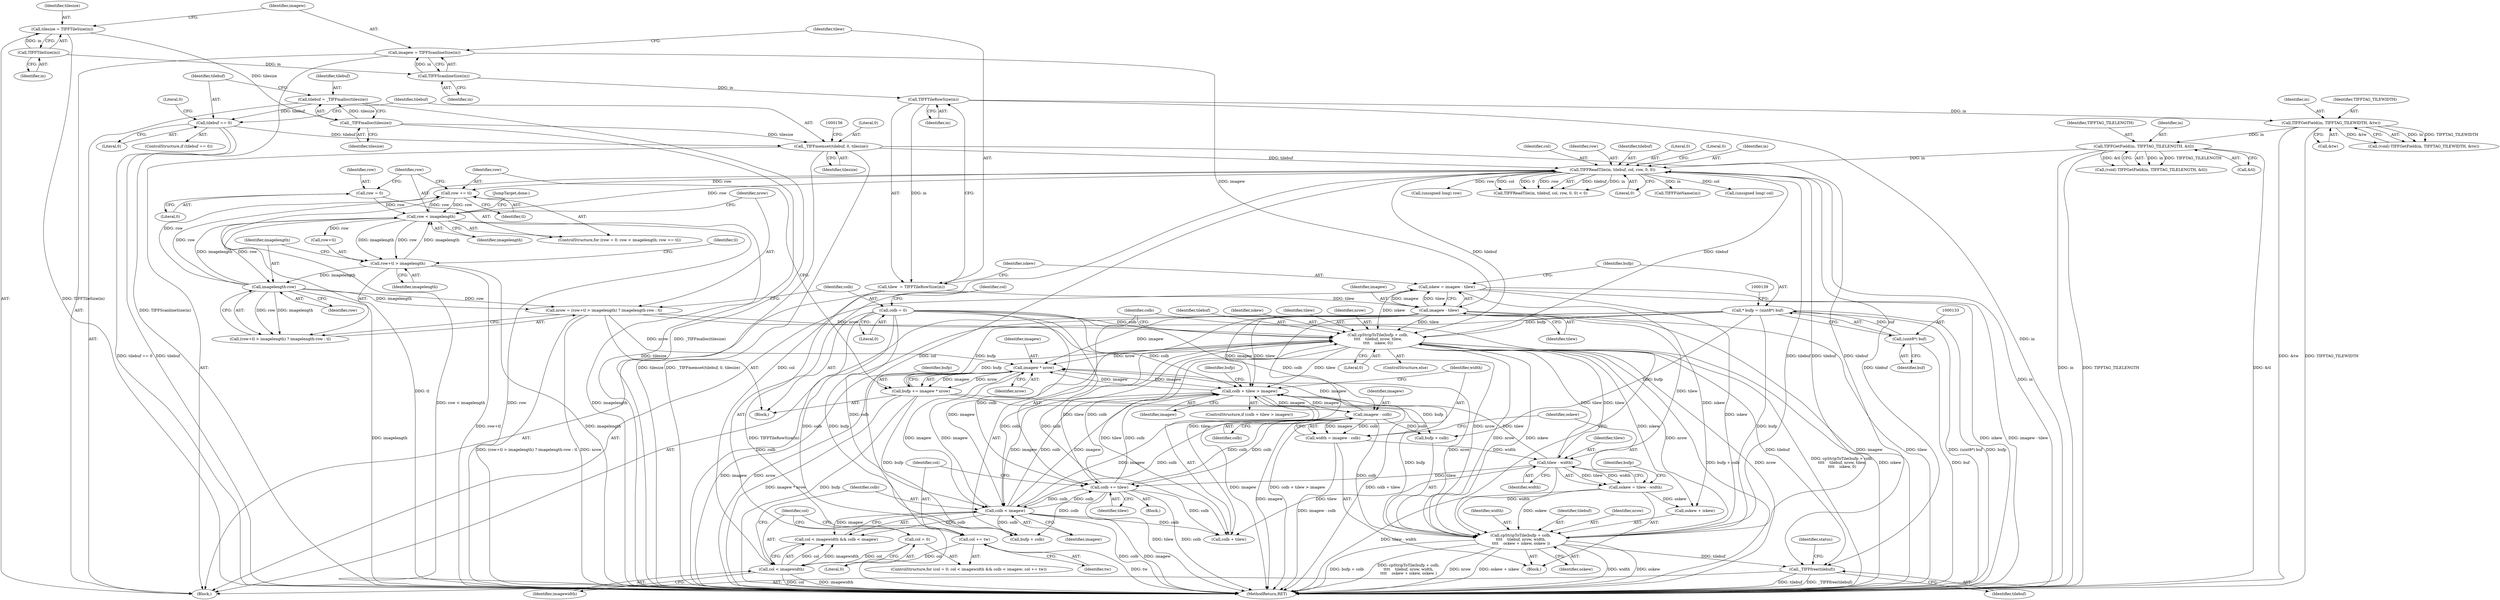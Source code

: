 digraph "0_libtiff_5ad9d8016fbb60109302d558f7edb2cb2a3bb8e3@API" {
"1000290" [label="(Call,_TIFFfree(tilebuf))"];
"1000151" [label="(Call,_TIFFmemset(tilebuf, 0, tilesize))"];
"1000146" [label="(Call,tilebuf == 0)"];
"1000141" [label="(Call,tilebuf = _TIFFmalloc(tilesize))"];
"1000143" [label="(Call,_TIFFmalloc(tilesize))"];
"1000108" [label="(Call,tilesize = TIFFTileSize(in))"];
"1000110" [label="(Call,TIFFTileSize(in))"];
"1000272" [label="(Call,cpStripToTile(bufp + colb,\n\t\t\t\t    tilebuf, nrow, tilew,\n\t\t\t\t    iskew, 0))"];
"1000284" [label="(Call,bufp += imagew * nrow)"];
"1000286" [label="(Call,imagew * nrow)"];
"1000251" [label="(Call,imagew - colb)"];
"1000242" [label="(Call,colb + tilew > imagew)"];
"1000281" [label="(Call,colb += tilew)"];
"1000257" [label="(Call,tilew - width)"];
"1000126" [label="(Call,imagew - tilew)"];
"1000114" [label="(Call,imagew = TIFFScanlineSize(in))"];
"1000116" [label="(Call,TIFFScanlineSize(in))"];
"1000119" [label="(Call,tilew  = TIFFTileRowSize(in))"];
"1000121" [label="(Call,TIFFTileRowSize(in))"];
"1000249" [label="(Call,width = imagew - colb)"];
"1000194" [label="(Call,colb = 0)"];
"1000206" [label="(Call,colb < imagew)"];
"1000181" [label="(Call,nrow = (row+tl > imagelength) ? imagelength-row : tl)"];
"1000189" [label="(Call,imagelength-row)"];
"1000184" [label="(Call,row+tl > imagelength)"];
"1000173" [label="(Call,row < imagelength)"];
"1000170" [label="(Call,row = 0)"];
"1000176" [label="(Call,row += tl)"];
"1000216" [label="(Call,TIFFReadTile(in, tilebuf, col, row, 0, 0))"];
"1000164" [label="(Call,TIFFGetField(in, TIFFTAG_TILELENGTH, &tl))"];
"1000157" [label="(Call,TIFFGetField(in, TIFFTAG_TILEWIDTH, &tw))"];
"1000260" [label="(Call,cpStripToTile(bufp + colb,\n\t\t\t\t    tilebuf, nrow, width,\n\t\t\t\t    oskew + iskew, oskew ))"];
"1000130" [label="(Call,* bufp = (uint8*) buf)"];
"1000132" [label="(Call,(uint8*) buf)"];
"1000255" [label="(Call,oskew = tilew - width)"];
"1000124" [label="(Call,iskew = imagew - tilew)"];
"1000203" [label="(Call,col < imagewidth)"];
"1000209" [label="(Call,col += tw)"];
"1000199" [label="(Call,col = 0)"];
"1000195" [label="(Identifier,colb)"];
"1000204" [label="(Identifier,col)"];
"1000110" [label="(Call,TIFFTileSize(in))"];
"1000276" [label="(Identifier,tilebuf)"];
"1000172" [label="(Literal,0)"];
"1000281" [label="(Call,colb += tilew)"];
"1000178" [label="(Identifier,tl)"];
"1000270" [label="(Identifier,oskew)"];
"1000234" [label="(Call,(unsigned long) row)"];
"1000130" [label="(Call,* bufp = (uint8*) buf)"];
"1000132" [label="(Call,(uint8*) buf)"];
"1000251" [label="(Call,imagew - colb)"];
"1000196" [label="(Literal,0)"];
"1000162" [label="(Call,(void) TIFFGetField(in, TIFFTAG_TILELENGTH, &tl))"];
"1000242" [label="(Call,colb + tilew > imagew)"];
"1000116" [label="(Call,TIFFScanlineSize(in))"];
"1000271" [label="(ControlStructure,else)"];
"1000194" [label="(Call,colb = 0)"];
"1000122" [label="(Identifier,in)"];
"1000176" [label="(Call,row += tl)"];
"1000175" [label="(Identifier,imagelength)"];
"1000215" [label="(Call,TIFFReadTile(in, tilebuf, col, row, 0, 0) < 0)"];
"1000219" [label="(Identifier,col)"];
"1000131" [label="(Identifier,bufp)"];
"1000260" [label="(Call,cpStripToTile(bufp + colb,\n\t\t\t\t    tilebuf, nrow, width,\n\t\t\t\t    oskew + iskew, oskew ))"];
"1000198" [label="(ControlStructure,for (col = 0; col < imagewidth && colb < imagew; col += tw))"];
"1000150" [label="(Literal,0)"];
"1000280" [label="(Literal,0)"];
"1000212" [label="(Block,)"];
"1000253" [label="(Identifier,colb)"];
"1000188" [label="(Identifier,imagelength)"];
"1000181" [label="(Call,nrow = (row+tl > imagelength) ? imagelength-row : tl)"];
"1000262" [label="(Identifier,bufp)"];
"1000256" [label="(Identifier,oskew)"];
"1000285" [label="(Identifier,bufp)"];
"1000154" [label="(Identifier,tilesize)"];
"1000182" [label="(Identifier,nrow)"];
"1000152" [label="(Identifier,tilebuf)"];
"1000246" [label="(Identifier,imagew)"];
"1000243" [label="(Call,colb + tilew)"];
"1000165" [label="(Identifier,in)"];
"1000247" [label="(Block,)"];
"1000207" [label="(Identifier,colb)"];
"1000279" [label="(Identifier,iskew)"];
"1000222" [label="(Literal,0)"];
"1000289" [label="(JumpTarget,done:)"];
"1000121" [label="(Call,TIFFTileRowSize(in))"];
"1000126" [label="(Call,imagew - tilew)"];
"1000151" [label="(Call,_TIFFmemset(tilebuf, 0, tilesize))"];
"1000216" [label="(Call,TIFFReadTile(in, tilebuf, col, row, 0, 0))"];
"1000147" [label="(Identifier,tilebuf)"];
"1000148" [label="(Literal,0)"];
"1000145" [label="(ControlStructure,if (tilebuf == 0))"];
"1000177" [label="(Identifier,row)"];
"1000146" [label="(Call,tilebuf == 0)"];
"1000115" [label="(Identifier,imagew)"];
"1000220" [label="(Identifier,row)"];
"1000286" [label="(Call,imagew * nrow)"];
"1000111" [label="(Identifier,in)"];
"1000273" [label="(Call,bufp + colb)"];
"1000267" [label="(Call,oskew + iskew)"];
"1000155" [label="(Call,(void) TIFFGetField(in, TIFFTAG_TILEWIDTH, &tw))"];
"1000108" [label="(Call,tilesize = TIFFTileSize(in))"];
"1000250" [label="(Identifier,width)"];
"1000203" [label="(Call,col < imagewidth)"];
"1000125" [label="(Identifier,iskew)"];
"1000191" [label="(Identifier,row)"];
"1000192" [label="(Identifier,tl)"];
"1000278" [label="(Identifier,tilew)"];
"1000206" [label="(Call,colb < imagew)"];
"1000153" [label="(Literal,0)"];
"1000228" [label="(Call,TIFFFileName(in))"];
"1000277" [label="(Identifier,nrow)"];
"1000124" [label="(Call,iskew = imagew - tilew)"];
"1000294" [label="(MethodReturn,RET)"];
"1000282" [label="(Identifier,colb)"];
"1000158" [label="(Identifier,in)"];
"1000274" [label="(Identifier,bufp)"];
"1000218" [label="(Identifier,tilebuf)"];
"1000221" [label="(Literal,0)"];
"1000164" [label="(Call,TIFFGetField(in, TIFFTAG_TILELENGTH, &tl))"];
"1000171" [label="(Identifier,row)"];
"1000266" [label="(Identifier,width)"];
"1000200" [label="(Identifier,col)"];
"1000261" [label="(Call,bufp + colb)"];
"1000209" [label="(Call,col += tw)"];
"1000249" [label="(Call,width = imagew - colb)"];
"1000144" [label="(Identifier,tilesize)"];
"1000119" [label="(Call,tilew  = TIFFTileRowSize(in))"];
"1000120" [label="(Identifier,tilew)"];
"1000184" [label="(Call,row+tl > imagelength)"];
"1000264" [label="(Identifier,tilebuf)"];
"1000117" [label="(Identifier,in)"];
"1000166" [label="(Identifier,TIFFTAG_TILELENGTH)"];
"1000272" [label="(Call,cpStripToTile(bufp + colb,\n\t\t\t\t    tilebuf, nrow, tilew,\n\t\t\t\t    iskew, 0))"];
"1000143" [label="(Call,_TIFFmalloc(tilesize))"];
"1000170" [label="(Call,row = 0)"];
"1000293" [label="(Identifier,status)"];
"1000128" [label="(Identifier,tilew)"];
"1000190" [label="(Identifier,imagelength)"];
"1000258" [label="(Identifier,tilew)"];
"1000283" [label="(Identifier,tilew)"];
"1000160" [label="(Call,&tw)"];
"1000241" [label="(ControlStructure,if (colb + tilew > imagew))"];
"1000223" [label="(Literal,0)"];
"1000208" [label="(Identifier,imagew)"];
"1000185" [label="(Call,row+tl)"];
"1000157" [label="(Call,TIFFGetField(in, TIFFTAG_TILEWIDTH, &tw))"];
"1000211" [label="(Identifier,tw)"];
"1000179" [label="(Block,)"];
"1000183" [label="(Call,(row+tl > imagelength) ? imagelength-row : tl)"];
"1000290" [label="(Call,_TIFFfree(tilebuf))"];
"1000255" [label="(Call,oskew = tilew - width)"];
"1000114" [label="(Call,imagew = TIFFScanlineSize(in))"];
"1000231" [label="(Call,(unsigned long) col)"];
"1000201" [label="(Literal,0)"];
"1000291" [label="(Identifier,tilebuf)"];
"1000265" [label="(Identifier,nrow)"];
"1000202" [label="(Call,col < imagewidth && colb < imagew)"];
"1000169" [label="(ControlStructure,for (row = 0; row < imagelength; row += tl))"];
"1000259" [label="(Identifier,width)"];
"1000199" [label="(Call,col = 0)"];
"1000205" [label="(Identifier,imagewidth)"];
"1000284" [label="(Call,bufp += imagew * nrow)"];
"1000102" [label="(Block,)"];
"1000174" [label="(Identifier,row)"];
"1000210" [label="(Identifier,col)"];
"1000142" [label="(Identifier,tilebuf)"];
"1000159" [label="(Identifier,TIFFTAG_TILEWIDTH)"];
"1000127" [label="(Identifier,imagew)"];
"1000109" [label="(Identifier,tilesize)"];
"1000252" [label="(Identifier,imagew)"];
"1000217" [label="(Identifier,in)"];
"1000141" [label="(Call,tilebuf = _TIFFmalloc(tilesize))"];
"1000257" [label="(Call,tilew - width)"];
"1000189" [label="(Call,imagelength-row)"];
"1000287" [label="(Identifier,imagew)"];
"1000173" [label="(Call,row < imagelength)"];
"1000167" [label="(Call,&tl)"];
"1000288" [label="(Identifier,nrow)"];
"1000134" [label="(Identifier,buf)"];
"1000290" -> "1000102"  [label="AST: "];
"1000290" -> "1000291"  [label="CFG: "];
"1000291" -> "1000290"  [label="AST: "];
"1000293" -> "1000290"  [label="CFG: "];
"1000290" -> "1000294"  [label="DDG: tilebuf"];
"1000290" -> "1000294"  [label="DDG: _TIFFfree(tilebuf)"];
"1000151" -> "1000290"  [label="DDG: tilebuf"];
"1000272" -> "1000290"  [label="DDG: tilebuf"];
"1000260" -> "1000290"  [label="DDG: tilebuf"];
"1000216" -> "1000290"  [label="DDG: tilebuf"];
"1000151" -> "1000102"  [label="AST: "];
"1000151" -> "1000154"  [label="CFG: "];
"1000152" -> "1000151"  [label="AST: "];
"1000153" -> "1000151"  [label="AST: "];
"1000154" -> "1000151"  [label="AST: "];
"1000156" -> "1000151"  [label="CFG: "];
"1000151" -> "1000294"  [label="DDG: _TIFFmemset(tilebuf, 0, tilesize)"];
"1000151" -> "1000294"  [label="DDG: tilesize"];
"1000146" -> "1000151"  [label="DDG: tilebuf"];
"1000143" -> "1000151"  [label="DDG: tilesize"];
"1000151" -> "1000216"  [label="DDG: tilebuf"];
"1000146" -> "1000145"  [label="AST: "];
"1000146" -> "1000148"  [label="CFG: "];
"1000147" -> "1000146"  [label="AST: "];
"1000148" -> "1000146"  [label="AST: "];
"1000150" -> "1000146"  [label="CFG: "];
"1000152" -> "1000146"  [label="CFG: "];
"1000146" -> "1000294"  [label="DDG: tilebuf == 0"];
"1000146" -> "1000294"  [label="DDG: tilebuf"];
"1000141" -> "1000146"  [label="DDG: tilebuf"];
"1000141" -> "1000102"  [label="AST: "];
"1000141" -> "1000143"  [label="CFG: "];
"1000142" -> "1000141"  [label="AST: "];
"1000143" -> "1000141"  [label="AST: "];
"1000147" -> "1000141"  [label="CFG: "];
"1000141" -> "1000294"  [label="DDG: _TIFFmalloc(tilesize)"];
"1000143" -> "1000141"  [label="DDG: tilesize"];
"1000143" -> "1000144"  [label="CFG: "];
"1000144" -> "1000143"  [label="AST: "];
"1000143" -> "1000294"  [label="DDG: tilesize"];
"1000108" -> "1000143"  [label="DDG: tilesize"];
"1000108" -> "1000102"  [label="AST: "];
"1000108" -> "1000110"  [label="CFG: "];
"1000109" -> "1000108"  [label="AST: "];
"1000110" -> "1000108"  [label="AST: "];
"1000115" -> "1000108"  [label="CFG: "];
"1000108" -> "1000294"  [label="DDG: TIFFTileSize(in)"];
"1000110" -> "1000108"  [label="DDG: in"];
"1000110" -> "1000111"  [label="CFG: "];
"1000111" -> "1000110"  [label="AST: "];
"1000110" -> "1000116"  [label="DDG: in"];
"1000272" -> "1000271"  [label="AST: "];
"1000272" -> "1000280"  [label="CFG: "];
"1000273" -> "1000272"  [label="AST: "];
"1000276" -> "1000272"  [label="AST: "];
"1000277" -> "1000272"  [label="AST: "];
"1000278" -> "1000272"  [label="AST: "];
"1000279" -> "1000272"  [label="AST: "];
"1000280" -> "1000272"  [label="AST: "];
"1000282" -> "1000272"  [label="CFG: "];
"1000272" -> "1000294"  [label="DDG: bufp + colb"];
"1000272" -> "1000294"  [label="DDG: nrow"];
"1000272" -> "1000294"  [label="DDG: cpStripToTile(bufp + colb,\n\t\t\t\t    tilebuf, nrow, tilew,\n\t\t\t\t    iskew, 0)"];
"1000272" -> "1000294"  [label="DDG: iskew"];
"1000272" -> "1000216"  [label="DDG: tilebuf"];
"1000272" -> "1000242"  [label="DDG: tilew"];
"1000272" -> "1000243"  [label="DDG: tilew"];
"1000272" -> "1000257"  [label="DDG: tilew"];
"1000272" -> "1000260"  [label="DDG: nrow"];
"1000272" -> "1000260"  [label="DDG: iskew"];
"1000272" -> "1000267"  [label="DDG: iskew"];
"1000284" -> "1000272"  [label="DDG: bufp"];
"1000130" -> "1000272"  [label="DDG: bufp"];
"1000281" -> "1000272"  [label="DDG: colb"];
"1000194" -> "1000272"  [label="DDG: colb"];
"1000206" -> "1000272"  [label="DDG: colb"];
"1000216" -> "1000272"  [label="DDG: tilebuf"];
"1000181" -> "1000272"  [label="DDG: nrow"];
"1000260" -> "1000272"  [label="DDG: nrow"];
"1000126" -> "1000272"  [label="DDG: tilew"];
"1000257" -> "1000272"  [label="DDG: tilew"];
"1000124" -> "1000272"  [label="DDG: iskew"];
"1000272" -> "1000281"  [label="DDG: tilew"];
"1000272" -> "1000286"  [label="DDG: nrow"];
"1000284" -> "1000179"  [label="AST: "];
"1000284" -> "1000286"  [label="CFG: "];
"1000285" -> "1000284"  [label="AST: "];
"1000286" -> "1000284"  [label="AST: "];
"1000177" -> "1000284"  [label="CFG: "];
"1000284" -> "1000294"  [label="DDG: imagew * nrow"];
"1000284" -> "1000294"  [label="DDG: bufp"];
"1000284" -> "1000260"  [label="DDG: bufp"];
"1000284" -> "1000261"  [label="DDG: bufp"];
"1000284" -> "1000273"  [label="DDG: bufp"];
"1000286" -> "1000284"  [label="DDG: imagew"];
"1000286" -> "1000284"  [label="DDG: nrow"];
"1000130" -> "1000284"  [label="DDG: bufp"];
"1000286" -> "1000288"  [label="CFG: "];
"1000287" -> "1000286"  [label="AST: "];
"1000288" -> "1000286"  [label="AST: "];
"1000286" -> "1000294"  [label="DDG: imagew"];
"1000286" -> "1000294"  [label="DDG: nrow"];
"1000286" -> "1000206"  [label="DDG: imagew"];
"1000286" -> "1000242"  [label="DDG: imagew"];
"1000251" -> "1000286"  [label="DDG: imagew"];
"1000206" -> "1000286"  [label="DDG: imagew"];
"1000126" -> "1000286"  [label="DDG: imagew"];
"1000242" -> "1000286"  [label="DDG: imagew"];
"1000181" -> "1000286"  [label="DDG: nrow"];
"1000260" -> "1000286"  [label="DDG: nrow"];
"1000251" -> "1000249"  [label="AST: "];
"1000251" -> "1000253"  [label="CFG: "];
"1000252" -> "1000251"  [label="AST: "];
"1000253" -> "1000251"  [label="AST: "];
"1000249" -> "1000251"  [label="CFG: "];
"1000251" -> "1000294"  [label="DDG: imagew"];
"1000251" -> "1000206"  [label="DDG: imagew"];
"1000251" -> "1000242"  [label="DDG: imagew"];
"1000251" -> "1000249"  [label="DDG: imagew"];
"1000251" -> "1000249"  [label="DDG: colb"];
"1000242" -> "1000251"  [label="DDG: imagew"];
"1000281" -> "1000251"  [label="DDG: colb"];
"1000194" -> "1000251"  [label="DDG: colb"];
"1000206" -> "1000251"  [label="DDG: colb"];
"1000251" -> "1000260"  [label="DDG: colb"];
"1000251" -> "1000261"  [label="DDG: colb"];
"1000251" -> "1000281"  [label="DDG: colb"];
"1000242" -> "1000241"  [label="AST: "];
"1000242" -> "1000246"  [label="CFG: "];
"1000243" -> "1000242"  [label="AST: "];
"1000246" -> "1000242"  [label="AST: "];
"1000250" -> "1000242"  [label="CFG: "];
"1000274" -> "1000242"  [label="CFG: "];
"1000242" -> "1000294"  [label="DDG: colb + tilew > imagew"];
"1000242" -> "1000294"  [label="DDG: imagew"];
"1000242" -> "1000294"  [label="DDG: colb + tilew"];
"1000242" -> "1000206"  [label="DDG: imagew"];
"1000281" -> "1000242"  [label="DDG: colb"];
"1000194" -> "1000242"  [label="DDG: colb"];
"1000206" -> "1000242"  [label="DDG: colb"];
"1000206" -> "1000242"  [label="DDG: imagew"];
"1000126" -> "1000242"  [label="DDG: tilew"];
"1000126" -> "1000242"  [label="DDG: imagew"];
"1000257" -> "1000242"  [label="DDG: tilew"];
"1000281" -> "1000212"  [label="AST: "];
"1000281" -> "1000283"  [label="CFG: "];
"1000282" -> "1000281"  [label="AST: "];
"1000283" -> "1000281"  [label="AST: "];
"1000210" -> "1000281"  [label="CFG: "];
"1000281" -> "1000294"  [label="DDG: colb"];
"1000281" -> "1000294"  [label="DDG: tilew"];
"1000281" -> "1000206"  [label="DDG: colb"];
"1000281" -> "1000243"  [label="DDG: colb"];
"1000281" -> "1000273"  [label="DDG: colb"];
"1000257" -> "1000281"  [label="DDG: tilew"];
"1000194" -> "1000281"  [label="DDG: colb"];
"1000206" -> "1000281"  [label="DDG: colb"];
"1000257" -> "1000255"  [label="AST: "];
"1000257" -> "1000259"  [label="CFG: "];
"1000258" -> "1000257"  [label="AST: "];
"1000259" -> "1000257"  [label="AST: "];
"1000255" -> "1000257"  [label="CFG: "];
"1000257" -> "1000243"  [label="DDG: tilew"];
"1000257" -> "1000255"  [label="DDG: tilew"];
"1000257" -> "1000255"  [label="DDG: width"];
"1000126" -> "1000257"  [label="DDG: tilew"];
"1000249" -> "1000257"  [label="DDG: width"];
"1000257" -> "1000260"  [label="DDG: width"];
"1000126" -> "1000124"  [label="AST: "];
"1000126" -> "1000128"  [label="CFG: "];
"1000127" -> "1000126"  [label="AST: "];
"1000128" -> "1000126"  [label="AST: "];
"1000124" -> "1000126"  [label="CFG: "];
"1000126" -> "1000294"  [label="DDG: imagew"];
"1000126" -> "1000294"  [label="DDG: tilew"];
"1000126" -> "1000124"  [label="DDG: imagew"];
"1000126" -> "1000124"  [label="DDG: tilew"];
"1000114" -> "1000126"  [label="DDG: imagew"];
"1000119" -> "1000126"  [label="DDG: tilew"];
"1000126" -> "1000206"  [label="DDG: imagew"];
"1000126" -> "1000243"  [label="DDG: tilew"];
"1000114" -> "1000102"  [label="AST: "];
"1000114" -> "1000116"  [label="CFG: "];
"1000115" -> "1000114"  [label="AST: "];
"1000116" -> "1000114"  [label="AST: "];
"1000120" -> "1000114"  [label="CFG: "];
"1000114" -> "1000294"  [label="DDG: TIFFScanlineSize(in)"];
"1000116" -> "1000114"  [label="DDG: in"];
"1000116" -> "1000117"  [label="CFG: "];
"1000117" -> "1000116"  [label="AST: "];
"1000116" -> "1000121"  [label="DDG: in"];
"1000119" -> "1000102"  [label="AST: "];
"1000119" -> "1000121"  [label="CFG: "];
"1000120" -> "1000119"  [label="AST: "];
"1000121" -> "1000119"  [label="AST: "];
"1000125" -> "1000119"  [label="CFG: "];
"1000119" -> "1000294"  [label="DDG: TIFFTileRowSize(in)"];
"1000121" -> "1000119"  [label="DDG: in"];
"1000121" -> "1000122"  [label="CFG: "];
"1000122" -> "1000121"  [label="AST: "];
"1000121" -> "1000294"  [label="DDG: in"];
"1000121" -> "1000157"  [label="DDG: in"];
"1000249" -> "1000247"  [label="AST: "];
"1000250" -> "1000249"  [label="AST: "];
"1000256" -> "1000249"  [label="CFG: "];
"1000249" -> "1000294"  [label="DDG: imagew - colb"];
"1000194" -> "1000179"  [label="AST: "];
"1000194" -> "1000196"  [label="CFG: "];
"1000195" -> "1000194"  [label="AST: "];
"1000196" -> "1000194"  [label="AST: "];
"1000200" -> "1000194"  [label="CFG: "];
"1000194" -> "1000294"  [label="DDG: colb"];
"1000194" -> "1000206"  [label="DDG: colb"];
"1000194" -> "1000243"  [label="DDG: colb"];
"1000194" -> "1000273"  [label="DDG: colb"];
"1000206" -> "1000202"  [label="AST: "];
"1000206" -> "1000208"  [label="CFG: "];
"1000207" -> "1000206"  [label="AST: "];
"1000208" -> "1000206"  [label="AST: "];
"1000202" -> "1000206"  [label="CFG: "];
"1000206" -> "1000294"  [label="DDG: imagew"];
"1000206" -> "1000294"  [label="DDG: colb"];
"1000206" -> "1000202"  [label="DDG: colb"];
"1000206" -> "1000202"  [label="DDG: imagew"];
"1000206" -> "1000243"  [label="DDG: colb"];
"1000206" -> "1000273"  [label="DDG: colb"];
"1000181" -> "1000179"  [label="AST: "];
"1000181" -> "1000183"  [label="CFG: "];
"1000182" -> "1000181"  [label="AST: "];
"1000183" -> "1000181"  [label="AST: "];
"1000195" -> "1000181"  [label="CFG: "];
"1000181" -> "1000294"  [label="DDG: nrow"];
"1000181" -> "1000294"  [label="DDG: (row+tl > imagelength) ? imagelength-row : tl"];
"1000189" -> "1000181"  [label="DDG: imagelength"];
"1000189" -> "1000181"  [label="DDG: row"];
"1000181" -> "1000260"  [label="DDG: nrow"];
"1000189" -> "1000183"  [label="AST: "];
"1000189" -> "1000191"  [label="CFG: "];
"1000190" -> "1000189"  [label="AST: "];
"1000191" -> "1000189"  [label="AST: "];
"1000183" -> "1000189"  [label="CFG: "];
"1000189" -> "1000294"  [label="DDG: imagelength"];
"1000189" -> "1000173"  [label="DDG: imagelength"];
"1000189" -> "1000176"  [label="DDG: row"];
"1000189" -> "1000183"  [label="DDG: imagelength"];
"1000189" -> "1000183"  [label="DDG: row"];
"1000184" -> "1000189"  [label="DDG: imagelength"];
"1000173" -> "1000189"  [label="DDG: row"];
"1000189" -> "1000216"  [label="DDG: row"];
"1000184" -> "1000183"  [label="AST: "];
"1000184" -> "1000188"  [label="CFG: "];
"1000185" -> "1000184"  [label="AST: "];
"1000188" -> "1000184"  [label="AST: "];
"1000190" -> "1000184"  [label="CFG: "];
"1000192" -> "1000184"  [label="CFG: "];
"1000184" -> "1000294"  [label="DDG: row+tl"];
"1000184" -> "1000294"  [label="DDG: imagelength"];
"1000184" -> "1000173"  [label="DDG: imagelength"];
"1000173" -> "1000184"  [label="DDG: row"];
"1000173" -> "1000184"  [label="DDG: imagelength"];
"1000173" -> "1000169"  [label="AST: "];
"1000173" -> "1000175"  [label="CFG: "];
"1000174" -> "1000173"  [label="AST: "];
"1000175" -> "1000173"  [label="AST: "];
"1000182" -> "1000173"  [label="CFG: "];
"1000289" -> "1000173"  [label="CFG: "];
"1000173" -> "1000294"  [label="DDG: row < imagelength"];
"1000173" -> "1000294"  [label="DDG: row"];
"1000173" -> "1000294"  [label="DDG: imagelength"];
"1000170" -> "1000173"  [label="DDG: row"];
"1000176" -> "1000173"  [label="DDG: row"];
"1000173" -> "1000176"  [label="DDG: row"];
"1000173" -> "1000185"  [label="DDG: row"];
"1000173" -> "1000216"  [label="DDG: row"];
"1000170" -> "1000169"  [label="AST: "];
"1000170" -> "1000172"  [label="CFG: "];
"1000171" -> "1000170"  [label="AST: "];
"1000172" -> "1000170"  [label="AST: "];
"1000174" -> "1000170"  [label="CFG: "];
"1000176" -> "1000169"  [label="AST: "];
"1000176" -> "1000178"  [label="CFG: "];
"1000177" -> "1000176"  [label="AST: "];
"1000178" -> "1000176"  [label="AST: "];
"1000174" -> "1000176"  [label="CFG: "];
"1000176" -> "1000294"  [label="DDG: tl"];
"1000216" -> "1000176"  [label="DDG: row"];
"1000216" -> "1000215"  [label="AST: "];
"1000216" -> "1000222"  [label="CFG: "];
"1000217" -> "1000216"  [label="AST: "];
"1000218" -> "1000216"  [label="AST: "];
"1000219" -> "1000216"  [label="AST: "];
"1000220" -> "1000216"  [label="AST: "];
"1000221" -> "1000216"  [label="AST: "];
"1000222" -> "1000216"  [label="AST: "];
"1000223" -> "1000216"  [label="CFG: "];
"1000216" -> "1000294"  [label="DDG: in"];
"1000216" -> "1000209"  [label="DDG: col"];
"1000216" -> "1000215"  [label="DDG: tilebuf"];
"1000216" -> "1000215"  [label="DDG: in"];
"1000216" -> "1000215"  [label="DDG: col"];
"1000216" -> "1000215"  [label="DDG: 0"];
"1000216" -> "1000215"  [label="DDG: row"];
"1000164" -> "1000216"  [label="DDG: in"];
"1000260" -> "1000216"  [label="DDG: tilebuf"];
"1000203" -> "1000216"  [label="DDG: col"];
"1000216" -> "1000228"  [label="DDG: in"];
"1000216" -> "1000231"  [label="DDG: col"];
"1000216" -> "1000234"  [label="DDG: row"];
"1000216" -> "1000260"  [label="DDG: tilebuf"];
"1000164" -> "1000162"  [label="AST: "];
"1000164" -> "1000167"  [label="CFG: "];
"1000165" -> "1000164"  [label="AST: "];
"1000166" -> "1000164"  [label="AST: "];
"1000167" -> "1000164"  [label="AST: "];
"1000162" -> "1000164"  [label="CFG: "];
"1000164" -> "1000294"  [label="DDG: TIFFTAG_TILELENGTH"];
"1000164" -> "1000294"  [label="DDG: &tl"];
"1000164" -> "1000294"  [label="DDG: in"];
"1000164" -> "1000162"  [label="DDG: in"];
"1000164" -> "1000162"  [label="DDG: TIFFTAG_TILELENGTH"];
"1000164" -> "1000162"  [label="DDG: &tl"];
"1000157" -> "1000164"  [label="DDG: in"];
"1000157" -> "1000155"  [label="AST: "];
"1000157" -> "1000160"  [label="CFG: "];
"1000158" -> "1000157"  [label="AST: "];
"1000159" -> "1000157"  [label="AST: "];
"1000160" -> "1000157"  [label="AST: "];
"1000155" -> "1000157"  [label="CFG: "];
"1000157" -> "1000294"  [label="DDG: TIFFTAG_TILEWIDTH"];
"1000157" -> "1000294"  [label="DDG: &tw"];
"1000157" -> "1000155"  [label="DDG: in"];
"1000157" -> "1000155"  [label="DDG: TIFFTAG_TILEWIDTH"];
"1000157" -> "1000155"  [label="DDG: &tw"];
"1000260" -> "1000247"  [label="AST: "];
"1000260" -> "1000270"  [label="CFG: "];
"1000261" -> "1000260"  [label="AST: "];
"1000264" -> "1000260"  [label="AST: "];
"1000265" -> "1000260"  [label="AST: "];
"1000266" -> "1000260"  [label="AST: "];
"1000267" -> "1000260"  [label="AST: "];
"1000270" -> "1000260"  [label="AST: "];
"1000282" -> "1000260"  [label="CFG: "];
"1000260" -> "1000294"  [label="DDG: cpStripToTile(bufp + colb,\n\t\t\t\t    tilebuf, nrow, width,\n\t\t\t\t    oskew + iskew, oskew )"];
"1000260" -> "1000294"  [label="DDG: nrow"];
"1000260" -> "1000294"  [label="DDG: oskew + iskew"];
"1000260" -> "1000294"  [label="DDG: width"];
"1000260" -> "1000294"  [label="DDG: oskew"];
"1000260" -> "1000294"  [label="DDG: bufp + colb"];
"1000130" -> "1000260"  [label="DDG: bufp"];
"1000255" -> "1000260"  [label="DDG: oskew"];
"1000124" -> "1000260"  [label="DDG: iskew"];
"1000130" -> "1000102"  [label="AST: "];
"1000130" -> "1000132"  [label="CFG: "];
"1000131" -> "1000130"  [label="AST: "];
"1000132" -> "1000130"  [label="AST: "];
"1000139" -> "1000130"  [label="CFG: "];
"1000130" -> "1000294"  [label="DDG: (uint8*) buf"];
"1000130" -> "1000294"  [label="DDG: bufp"];
"1000132" -> "1000130"  [label="DDG: buf"];
"1000130" -> "1000261"  [label="DDG: bufp"];
"1000130" -> "1000273"  [label="DDG: bufp"];
"1000132" -> "1000134"  [label="CFG: "];
"1000133" -> "1000132"  [label="AST: "];
"1000134" -> "1000132"  [label="AST: "];
"1000132" -> "1000294"  [label="DDG: buf"];
"1000255" -> "1000247"  [label="AST: "];
"1000256" -> "1000255"  [label="AST: "];
"1000262" -> "1000255"  [label="CFG: "];
"1000255" -> "1000294"  [label="DDG: tilew - width"];
"1000255" -> "1000267"  [label="DDG: oskew"];
"1000124" -> "1000102"  [label="AST: "];
"1000125" -> "1000124"  [label="AST: "];
"1000131" -> "1000124"  [label="CFG: "];
"1000124" -> "1000294"  [label="DDG: imagew - tilew"];
"1000124" -> "1000294"  [label="DDG: iskew"];
"1000124" -> "1000267"  [label="DDG: iskew"];
"1000203" -> "1000202"  [label="AST: "];
"1000203" -> "1000205"  [label="CFG: "];
"1000204" -> "1000203"  [label="AST: "];
"1000205" -> "1000203"  [label="AST: "];
"1000207" -> "1000203"  [label="CFG: "];
"1000202" -> "1000203"  [label="CFG: "];
"1000203" -> "1000294"  [label="DDG: imagewidth"];
"1000203" -> "1000294"  [label="DDG: col"];
"1000203" -> "1000202"  [label="DDG: col"];
"1000203" -> "1000202"  [label="DDG: imagewidth"];
"1000209" -> "1000203"  [label="DDG: col"];
"1000199" -> "1000203"  [label="DDG: col"];
"1000209" -> "1000198"  [label="AST: "];
"1000209" -> "1000211"  [label="CFG: "];
"1000210" -> "1000209"  [label="AST: "];
"1000211" -> "1000209"  [label="AST: "];
"1000204" -> "1000209"  [label="CFG: "];
"1000209" -> "1000294"  [label="DDG: tw"];
"1000199" -> "1000198"  [label="AST: "];
"1000199" -> "1000201"  [label="CFG: "];
"1000200" -> "1000199"  [label="AST: "];
"1000201" -> "1000199"  [label="AST: "];
"1000204" -> "1000199"  [label="CFG: "];
}
